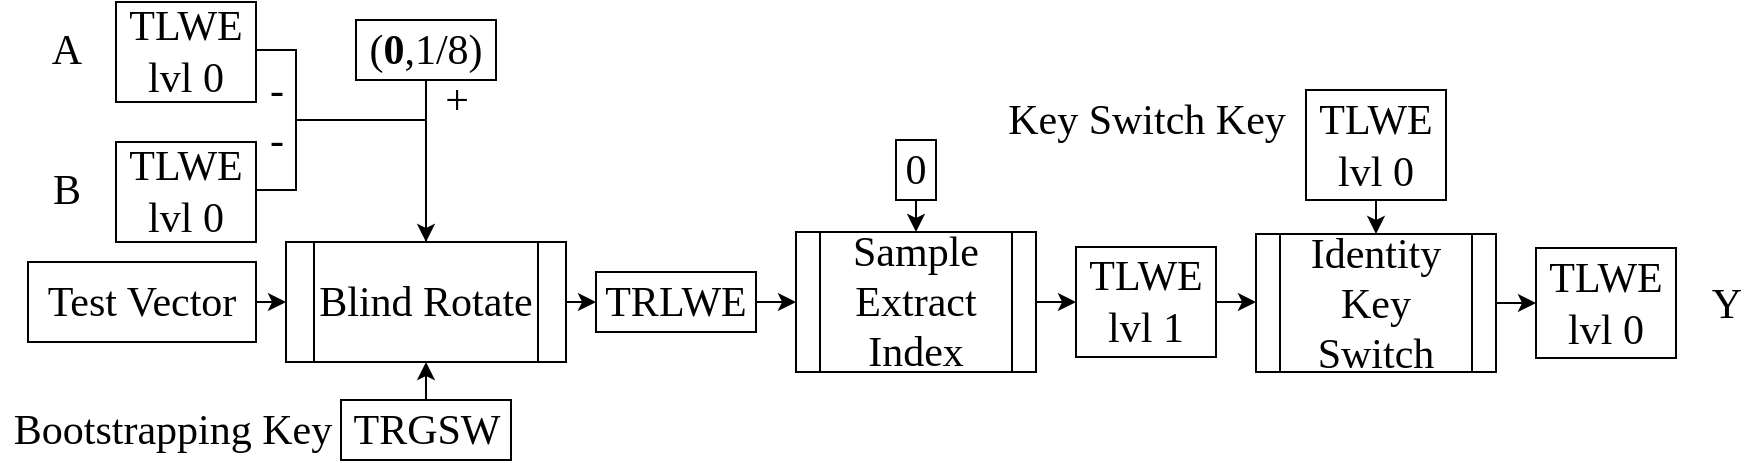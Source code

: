 <mxfile version="13.0.1" type="device"><diagram id="l8BS9faW6Lm_0E2wfBAd" name="Page-1"><mxGraphModel dx="1102" dy="945" grid="1" gridSize="10" guides="1" tooltips="1" connect="1" arrows="1" fold="1" page="1" pageScale="1" pageWidth="827" pageHeight="1169" math="0" shadow="0"><root><mxCell id="0"/><mxCell id="1" parent="0"/><mxCell id="W-Ct13DmCwqcOlzyc_me-11" style="edgeStyle=orthogonalEdgeStyle;rounded=0;orthogonalLoop=1;jettySize=auto;html=1;exitX=1;exitY=0.5;exitDx=0;exitDy=0;" edge="1" parent="1" source="W-Ct13DmCwqcOlzyc_me-2"><mxGeometry relative="1" as="geometry"><mxPoint x="555" y="590" as="targetPoint"/><Array as="points"><mxPoint x="490" y="465"/><mxPoint x="490" y="500"/><mxPoint x="555" y="500"/></Array></mxGeometry></mxCell><mxCell id="W-Ct13DmCwqcOlzyc_me-2" value="&lt;font face=&quot;Times New Roman&quot; style=&quot;font-size: 21px&quot;&gt;TLWE&lt;br&gt;lvl 0&lt;br&gt;&lt;/font&gt;" style="rounded=0;whiteSpace=wrap;html=1;" vertex="1" parent="1"><mxGeometry x="400" y="441" width="70" height="50" as="geometry"/></mxCell><mxCell id="W-Ct13DmCwqcOlzyc_me-3" value="&lt;font face=&quot;Times New Roman&quot; style=&quot;font-size: 21px&quot;&gt;A&lt;/font&gt;" style="text;html=1;align=center;verticalAlign=middle;resizable=0;points=[];autosize=1;" vertex="1" parent="1"><mxGeometry x="360" y="455" width="30" height="20" as="geometry"/></mxCell><mxCell id="W-Ct13DmCwqcOlzyc_me-12" style="edgeStyle=orthogonalEdgeStyle;rounded=0;orthogonalLoop=1;jettySize=auto;html=1;exitX=1;exitY=0.5;exitDx=0;exitDy=0;entryX=0.5;entryY=0;entryDx=0;entryDy=0;" edge="1" parent="1" source="W-Ct13DmCwqcOlzyc_me-4"><mxGeometry relative="1" as="geometry"><mxPoint x="555" y="590" as="targetPoint"/><Array as="points"><mxPoint x="490" y="535"/><mxPoint x="490" y="500"/><mxPoint x="555" y="500"/></Array></mxGeometry></mxCell><mxCell id="W-Ct13DmCwqcOlzyc_me-4" value="&lt;font face=&quot;Times New Roman&quot; style=&quot;font-size: 21px&quot;&gt;TLWE&lt;br&gt;lvl 0&lt;br&gt;&lt;/font&gt;" style="rounded=0;whiteSpace=wrap;html=1;" vertex="1" parent="1"><mxGeometry x="400" y="511" width="70" height="50" as="geometry"/></mxCell><mxCell id="W-Ct13DmCwqcOlzyc_me-5" value="&lt;font face=&quot;Times New Roman&quot;&gt;&lt;span style=&quot;font-size: 21px&quot;&gt;B&lt;/span&gt;&lt;/font&gt;" style="text;html=1;align=center;verticalAlign=middle;resizable=0;points=[];autosize=1;" vertex="1" parent="1"><mxGeometry x="360" y="525" width="30" height="20" as="geometry"/></mxCell><mxCell id="W-Ct13DmCwqcOlzyc_me-13" style="edgeStyle=orthogonalEdgeStyle;rounded=0;orthogonalLoop=1;jettySize=auto;html=1;exitX=0.5;exitY=1;exitDx=0;exitDy=0;entryX=0.5;entryY=0;entryDx=0;entryDy=0;" edge="1" parent="1" source="W-Ct13DmCwqcOlzyc_me-7" target="W-Ct13DmCwqcOlzyc_me-21"><mxGeometry relative="1" as="geometry"><mxPoint x="555" y="590" as="targetPoint"/></mxGeometry></mxCell><mxCell id="W-Ct13DmCwqcOlzyc_me-7" value="&lt;font face=&quot;Times New Roman&quot; style=&quot;font-size: 21px&quot;&gt;(&lt;b&gt;0&lt;/b&gt;,1/8)&lt;/font&gt;" style="rounded=0;whiteSpace=wrap;html=1;" vertex="1" parent="1"><mxGeometry x="520" y="450" width="70" height="30" as="geometry"/></mxCell><mxCell id="W-Ct13DmCwqcOlzyc_me-22" style="edgeStyle=orthogonalEdgeStyle;rounded=0;orthogonalLoop=1;jettySize=auto;html=1;exitX=1;exitY=0.5;exitDx=0;exitDy=0;entryX=0;entryY=0.5;entryDx=0;entryDy=0;" edge="1" parent="1" source="W-Ct13DmCwqcOlzyc_me-10" target="W-Ct13DmCwqcOlzyc_me-21"><mxGeometry relative="1" as="geometry"/></mxCell><mxCell id="W-Ct13DmCwqcOlzyc_me-10" value="&lt;font style=&quot;font-size: 21px&quot; face=&quot;Times New Roman&quot;&gt;Test Vector&lt;/font&gt;" style="rounded=0;whiteSpace=wrap;html=1;" vertex="1" parent="1"><mxGeometry x="356" y="571" width="114" height="40" as="geometry"/></mxCell><mxCell id="W-Ct13DmCwqcOlzyc_me-14" value="&lt;font style=&quot;font-size: 21px&quot; face=&quot;Times New Roman&quot;&gt;-&lt;/font&gt;" style="text;html=1;align=center;verticalAlign=middle;resizable=0;points=[];autosize=1;" vertex="1" parent="1"><mxGeometry x="470" y="475" width="20" height="20" as="geometry"/></mxCell><mxCell id="W-Ct13DmCwqcOlzyc_me-15" value="&lt;font style=&quot;font-size: 21px&quot; face=&quot;Times New Roman&quot;&gt;-&lt;/font&gt;" style="text;html=1;align=center;verticalAlign=middle;resizable=0;points=[];autosize=1;" vertex="1" parent="1"><mxGeometry x="470" y="500" width="20" height="20" as="geometry"/></mxCell><mxCell id="W-Ct13DmCwqcOlzyc_me-16" value="&lt;font face=&quot;Times New Roman&quot;&gt;&lt;span style=&quot;font-size: 21px&quot;&gt;+&lt;/span&gt;&lt;/font&gt;" style="text;html=1;align=center;verticalAlign=middle;resizable=0;points=[];autosize=1;" vertex="1" parent="1"><mxGeometry x="555" y="480" width="30" height="20" as="geometry"/></mxCell><mxCell id="W-Ct13DmCwqcOlzyc_me-25" style="edgeStyle=orthogonalEdgeStyle;rounded=0;orthogonalLoop=1;jettySize=auto;html=1;exitX=1;exitY=0.5;exitDx=0;exitDy=0;entryX=0;entryY=0.5;entryDx=0;entryDy=0;" edge="1" parent="1" source="W-Ct13DmCwqcOlzyc_me-21" target="W-Ct13DmCwqcOlzyc_me-24"><mxGeometry relative="1" as="geometry"/></mxCell><mxCell id="W-Ct13DmCwqcOlzyc_me-21" value="&lt;font face=&quot;Times New Roman&quot; style=&quot;font-size: 21px&quot;&gt;Blind Rotate&lt;/font&gt;" style="shape=process;whiteSpace=wrap;html=1;backgroundOutline=1;" vertex="1" parent="1"><mxGeometry x="485" y="561" width="140" height="60" as="geometry"/></mxCell><mxCell id="W-Ct13DmCwqcOlzyc_me-27" style="edgeStyle=orthogonalEdgeStyle;rounded=0;orthogonalLoop=1;jettySize=auto;html=1;exitX=1;exitY=0.5;exitDx=0;exitDy=0;entryX=0;entryY=0.5;entryDx=0;entryDy=0;" edge="1" parent="1" source="W-Ct13DmCwqcOlzyc_me-24" target="W-Ct13DmCwqcOlzyc_me-26"><mxGeometry relative="1" as="geometry"/></mxCell><mxCell id="W-Ct13DmCwqcOlzyc_me-24" value="&lt;font style=&quot;font-size: 21px&quot; face=&quot;Times New Roman&quot;&gt;TRLWE&lt;/font&gt;" style="rounded=0;whiteSpace=wrap;html=1;" vertex="1" parent="1"><mxGeometry x="640" y="576" width="80" height="30" as="geometry"/></mxCell><mxCell id="W-Ct13DmCwqcOlzyc_me-45" style="edgeStyle=orthogonalEdgeStyle;rounded=0;orthogonalLoop=1;jettySize=auto;html=1;exitX=1;exitY=0.5;exitDx=0;exitDy=0;entryX=0;entryY=0.5;entryDx=0;entryDy=0;" edge="1" parent="1" source="W-Ct13DmCwqcOlzyc_me-26" target="W-Ct13DmCwqcOlzyc_me-44"><mxGeometry relative="1" as="geometry"/></mxCell><mxCell id="W-Ct13DmCwqcOlzyc_me-26" value="&lt;font style=&quot;font-size: 21px&quot; face=&quot;Times New Roman&quot;&gt;Sample Extract&lt;br&gt;Index&lt;/font&gt;" style="shape=process;whiteSpace=wrap;html=1;backgroundOutline=1;" vertex="1" parent="1"><mxGeometry x="740" y="556" width="120" height="70" as="geometry"/></mxCell><mxCell id="W-Ct13DmCwqcOlzyc_me-30" style="edgeStyle=orthogonalEdgeStyle;rounded=0;orthogonalLoop=1;jettySize=auto;html=1;exitX=0.5;exitY=1;exitDx=0;exitDy=0;entryX=0.5;entryY=0;entryDx=0;entryDy=0;" edge="1" parent="1" source="W-Ct13DmCwqcOlzyc_me-29" target="W-Ct13DmCwqcOlzyc_me-26"><mxGeometry relative="1" as="geometry"/></mxCell><mxCell id="W-Ct13DmCwqcOlzyc_me-29" value="&lt;font style=&quot;font-size: 21px&quot; face=&quot;Times New Roman&quot;&gt;0&lt;/font&gt;" style="rounded=0;whiteSpace=wrap;html=1;" vertex="1" parent="1"><mxGeometry x="790" y="510" width="20" height="30" as="geometry"/></mxCell><mxCell id="W-Ct13DmCwqcOlzyc_me-48" style="edgeStyle=orthogonalEdgeStyle;rounded=0;orthogonalLoop=1;jettySize=auto;html=1;exitX=1;exitY=0.5;exitDx=0;exitDy=0;entryX=0;entryY=0.5;entryDx=0;entryDy=0;" edge="1" parent="1" source="W-Ct13DmCwqcOlzyc_me-33" target="W-Ct13DmCwqcOlzyc_me-47"><mxGeometry relative="1" as="geometry"/></mxCell><mxCell id="W-Ct13DmCwqcOlzyc_me-33" value="&lt;font style=&quot;font-size: 21px&quot; face=&quot;Times New Roman&quot;&gt;Identity&lt;br&gt;Key Switch&lt;/font&gt;" style="shape=process;whiteSpace=wrap;html=1;backgroundOutline=1;" vertex="1" parent="1"><mxGeometry x="970" y="557" width="120" height="69" as="geometry"/></mxCell><mxCell id="W-Ct13DmCwqcOlzyc_me-36" style="edgeStyle=orthogonalEdgeStyle;rounded=0;orthogonalLoop=1;jettySize=auto;html=1;exitX=0.5;exitY=0;exitDx=0;exitDy=0;entryX=0.5;entryY=1;entryDx=0;entryDy=0;" edge="1" parent="1" source="W-Ct13DmCwqcOlzyc_me-35" target="W-Ct13DmCwqcOlzyc_me-21"><mxGeometry relative="1" as="geometry"/></mxCell><mxCell id="W-Ct13DmCwqcOlzyc_me-35" value="&lt;font style=&quot;font-size: 21px&quot; face=&quot;Times New Roman&quot;&gt;TRGSW&lt;/font&gt;" style="rounded=0;whiteSpace=wrap;html=1;" vertex="1" parent="1"><mxGeometry x="512.5" y="640" width="85" height="30" as="geometry"/></mxCell><mxCell id="W-Ct13DmCwqcOlzyc_me-37" value="&lt;font face=&quot;Times New Roman&quot;&gt;&lt;span style=&quot;font-size: 21px&quot;&gt;Bootstrapping Key&lt;/span&gt;&lt;/font&gt;" style="text;html=1;align=center;verticalAlign=middle;resizable=0;points=[];autosize=1;" vertex="1" parent="1"><mxGeometry x="342.5" y="645" width="170" height="20" as="geometry"/></mxCell><mxCell id="W-Ct13DmCwqcOlzyc_me-50" style="edgeStyle=orthogonalEdgeStyle;rounded=0;orthogonalLoop=1;jettySize=auto;html=1;exitX=0.5;exitY=1;exitDx=0;exitDy=0;entryX=0.5;entryY=0;entryDx=0;entryDy=0;" edge="1" parent="1" source="W-Ct13DmCwqcOlzyc_me-38" target="W-Ct13DmCwqcOlzyc_me-33"><mxGeometry relative="1" as="geometry"/></mxCell><mxCell id="W-Ct13DmCwqcOlzyc_me-38" value="&lt;font face=&quot;Times New Roman&quot; style=&quot;font-size: 21px&quot;&gt;TLWE&lt;br&gt;lvl 0&lt;br&gt;&lt;/font&gt;" style="rounded=0;whiteSpace=wrap;html=1;" vertex="1" parent="1"><mxGeometry x="995" y="485" width="70" height="55" as="geometry"/></mxCell><mxCell id="W-Ct13DmCwqcOlzyc_me-40" value="&lt;font face=&quot;Times New Roman&quot;&gt;&lt;span style=&quot;font-size: 21px&quot;&gt;Key Switch Key&lt;/span&gt;&lt;/font&gt;" style="text;html=1;align=center;verticalAlign=middle;resizable=0;points=[];autosize=1;" vertex="1" parent="1"><mxGeometry x="840" y="490" width="150" height="20" as="geometry"/></mxCell><mxCell id="W-Ct13DmCwqcOlzyc_me-46" style="edgeStyle=orthogonalEdgeStyle;rounded=0;orthogonalLoop=1;jettySize=auto;html=1;exitX=1;exitY=0.5;exitDx=0;exitDy=0;entryX=0;entryY=0.5;entryDx=0;entryDy=0;" edge="1" parent="1" source="W-Ct13DmCwqcOlzyc_me-44" target="W-Ct13DmCwqcOlzyc_me-33"><mxGeometry relative="1" as="geometry"/></mxCell><mxCell id="W-Ct13DmCwqcOlzyc_me-44" value="&lt;font face=&quot;Times New Roman&quot; style=&quot;font-size: 21px&quot;&gt;TLWE&lt;br&gt;lvl 1&lt;br&gt;&lt;/font&gt;" style="rounded=0;whiteSpace=wrap;html=1;" vertex="1" parent="1"><mxGeometry x="880" y="563.5" width="70" height="55" as="geometry"/></mxCell><mxCell id="W-Ct13DmCwqcOlzyc_me-47" value="&lt;font face=&quot;Times New Roman&quot; style=&quot;font-size: 21px&quot;&gt;TLWE&lt;br&gt;lvl 0&lt;br&gt;&lt;/font&gt;" style="rounded=0;whiteSpace=wrap;html=1;" vertex="1" parent="1"><mxGeometry x="1110" y="564" width="70" height="55" as="geometry"/></mxCell><mxCell id="W-Ct13DmCwqcOlzyc_me-49" value="&lt;font face=&quot;Times New Roman&quot;&gt;&lt;span style=&quot;font-size: 21px&quot;&gt;Y&lt;/span&gt;&lt;/font&gt;" style="text;html=1;align=center;verticalAlign=middle;resizable=0;points=[];autosize=1;" vertex="1" parent="1"><mxGeometry x="1190" y="581.5" width="30" height="20" as="geometry"/></mxCell></root></mxGraphModel></diagram></mxfile>